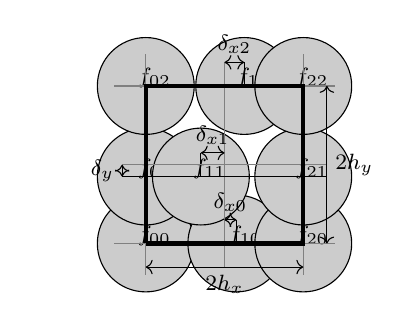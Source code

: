 % \newcommand{\}{2}
\def\dxnul{0.15}
\def\dxeen{-0.3}
\def\dxtwo{0.25}
\def\dy{-0.15}
\def\liney{0.7}
\def\height{0.3}

\begin{tikzpicture}[darkstyle/.style={circle,draw=black,fill=white!80!black,minimum size=35}]
    \footnotesize
    \coordinate (00) at (0,0);
    \coordinate (02) at (0,2);
    \coordinate (20) at (2,0);
    \coordinate (22) at (2,2);

    \coordinate (01) at (0,1+\dy);
    \coordinate (21) at (2,1+\dy);
    \coordinate (10) at (1+\dxnul,0);
    \coordinate (11) at (1+\dxeen,1+\dy);
    \coordinate (12) at (1+\dxtwo,2);

    \foreach \xy in {00, 01, 02, 10, 11, 12, 20, 21, 22} {
        \node [darkstyle] at (\xy) {};
        \node [black] at ($(\xy)+(0.11,0.1)$) {$f_{\xy}$};
    }

    \foreach \xy in {10, 11, 12} {
        \draw ($(\xy)+(0,\height)$) -- ($(\xy)-(0,0)$);
    }

    % \draw[step=1cm,gray,thin] (-.4,-.4) grid (2.4,2.4);
    \draw [gray, thin] (0,-.4) -- (0,2.4);
    \draw [gray, thin] (1,-.3) -- (1,2.3);
    \draw [gray, thin] (2,-.4) -- (2,2.4);
    \draw [gray, thin] (-.4,0) -- (2.4,0);
    \draw [gray, thin] (-.3,1) -- (2.3,1);
    \draw [gray, thin] (-.4,2) -- (2.4,2);

    \draw [-] (0,-1+\liney) edge[<->] node[below] {$2h_{x}$} (2,-1+\liney);
    % \draw [-] (0,\liney+\dy) edge[<->] node[below] {$2h_{x1}$} (2,\liney+\dy);
    % \draw [-] (0,1+\liney) edge[<->] node[below] {$2h_{x2}$} (2,1+\liney);

    \draw [-] (-1+\liney,1+\dy) edge[-] (3-\liney,1+\dy);
    \draw [-] (3-\liney,0) edge[<->] node[right] {$2h_{y}$} (3-\liney,2);
    \draw [-] (-1+\liney,1) edge[<->] node[left] {$\delta_{y}$} (-1+\liney,1+\dy);

    \draw [-] (1+\dxnul,0+\height) edge[<->] node[above] {$\delta_{x0}$} (1,0+\height);
    \draw [-] (1+\dxeen,1+\dy+\height) edge[<->] node[above] {$\delta_{x1}$} (1,1+\dy+\height);
    \draw [-] (1+\dxtwo,2+\height) edge[<->] node[above] {$\delta_{x2}$} (1,2+\height);

    \draw [ultra thick] (00) -- (02) -- (22) -- (20) -- (00);
\end{tikzpicture}
